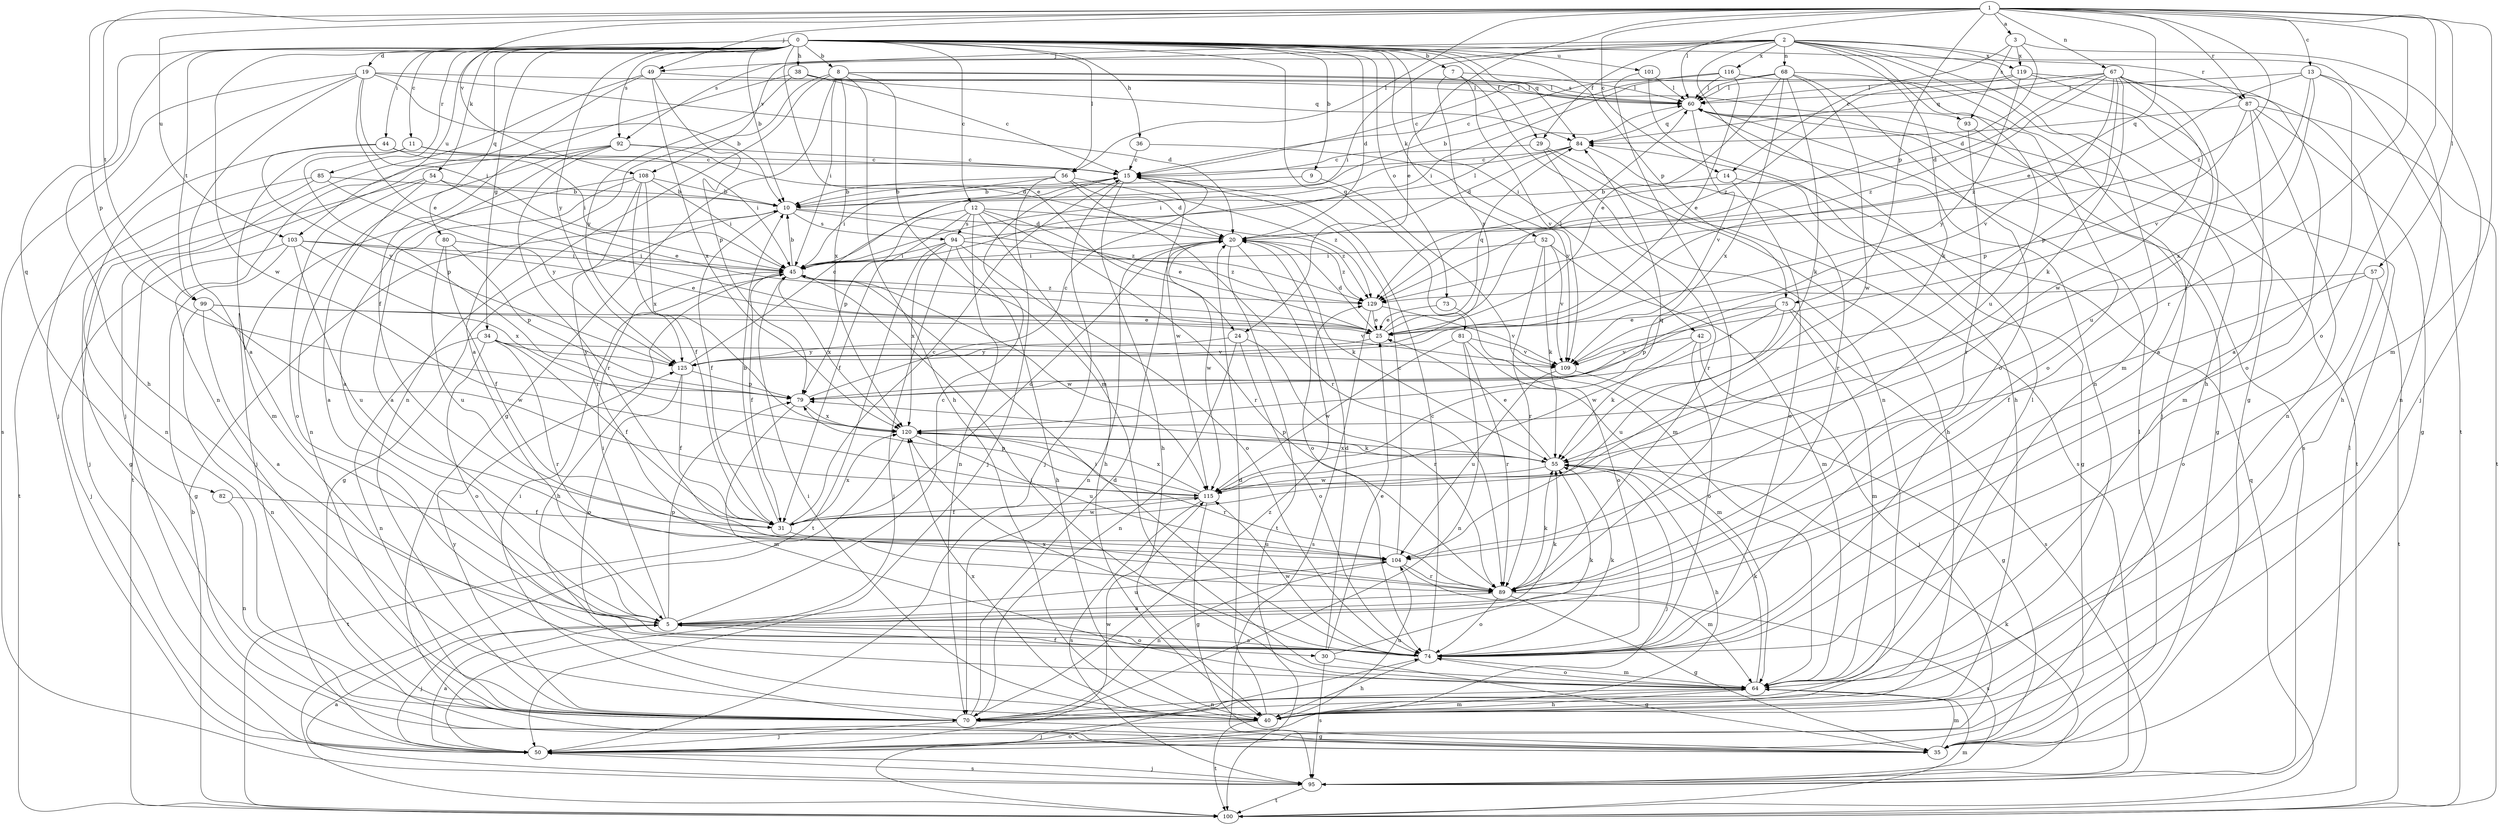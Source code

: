 strict digraph  {
0;
1;
2;
3;
5;
7;
8;
9;
10;
11;
12;
13;
14;
15;
19;
20;
24;
25;
29;
30;
31;
34;
35;
36;
38;
40;
42;
44;
45;
49;
50;
52;
54;
55;
56;
57;
60;
64;
67;
68;
70;
73;
74;
75;
79;
80;
81;
82;
84;
85;
87;
89;
92;
93;
94;
95;
99;
100;
101;
103;
104;
108;
109;
115;
116;
119;
120;
125;
129;
0 -> 7  [label=b];
0 -> 8  [label=b];
0 -> 9  [label=b];
0 -> 10  [label=b];
0 -> 11  [label=c];
0 -> 12  [label=c];
0 -> 19  [label=d];
0 -> 20  [label=d];
0 -> 24  [label=e];
0 -> 29  [label=f];
0 -> 34  [label=g];
0 -> 36  [label=h];
0 -> 38  [label=h];
0 -> 40  [label=h];
0 -> 42  [label=i];
0 -> 44  [label=i];
0 -> 52  [label=k];
0 -> 54  [label=k];
0 -> 56  [label=l];
0 -> 73  [label=o];
0 -> 75  [label=p];
0 -> 80  [label=q];
0 -> 81  [label=q];
0 -> 82  [label=q];
0 -> 84  [label=q];
0 -> 85  [label=r];
0 -> 87  [label=r];
0 -> 92  [label=s];
0 -> 99  [label=t];
0 -> 101  [label=u];
0 -> 103  [label=u];
0 -> 115  [label=w];
0 -> 125  [label=y];
1 -> 3  [label=a];
1 -> 13  [label=c];
1 -> 14  [label=c];
1 -> 24  [label=e];
1 -> 25  [label=e];
1 -> 49  [label=j];
1 -> 56  [label=l];
1 -> 57  [label=l];
1 -> 60  [label=l];
1 -> 64  [label=m];
1 -> 67  [label=n];
1 -> 74  [label=o];
1 -> 75  [label=p];
1 -> 79  [label=p];
1 -> 87  [label=r];
1 -> 89  [label=r];
1 -> 99  [label=t];
1 -> 103  [label=u];
1 -> 108  [label=v];
1 -> 129  [label=z];
2 -> 29  [label=f];
2 -> 35  [label=g];
2 -> 40  [label=h];
2 -> 45  [label=i];
2 -> 49  [label=j];
2 -> 55  [label=k];
2 -> 64  [label=m];
2 -> 68  [label=n];
2 -> 70  [label=n];
2 -> 92  [label=s];
2 -> 100  [label=t];
2 -> 104  [label=u];
2 -> 108  [label=v];
2 -> 116  [label=x];
2 -> 119  [label=x];
3 -> 14  [label=c];
3 -> 20  [label=d];
3 -> 50  [label=j];
3 -> 93  [label=s];
3 -> 119  [label=x];
5 -> 15  [label=c];
5 -> 30  [label=f];
5 -> 45  [label=i];
5 -> 50  [label=j];
5 -> 55  [label=k];
5 -> 74  [label=o];
5 -> 79  [label=p];
5 -> 104  [label=u];
7 -> 60  [label=l];
7 -> 70  [label=n];
7 -> 109  [label=v];
7 -> 125  [label=y];
8 -> 5  [label=a];
8 -> 35  [label=g];
8 -> 40  [label=h];
8 -> 45  [label=i];
8 -> 60  [label=l];
8 -> 64  [label=m];
8 -> 70  [label=n];
8 -> 93  [label=s];
8 -> 120  [label=x];
9 -> 10  [label=b];
9 -> 64  [label=m];
10 -> 20  [label=d];
10 -> 31  [label=f];
10 -> 35  [label=g];
10 -> 94  [label=s];
10 -> 129  [label=z];
11 -> 15  [label=c];
11 -> 45  [label=i];
11 -> 64  [label=m];
11 -> 79  [label=p];
12 -> 25  [label=e];
12 -> 31  [label=f];
12 -> 40  [label=h];
12 -> 70  [label=n];
12 -> 79  [label=p];
12 -> 89  [label=r];
12 -> 94  [label=s];
12 -> 129  [label=z];
13 -> 5  [label=a];
13 -> 60  [label=l];
13 -> 70  [label=n];
13 -> 109  [label=v];
13 -> 120  [label=x];
13 -> 129  [label=z];
14 -> 10  [label=b];
14 -> 35  [label=g];
14 -> 74  [label=o];
15 -> 10  [label=b];
15 -> 40  [label=h];
15 -> 50  [label=j];
15 -> 115  [label=w];
19 -> 5  [label=a];
19 -> 10  [label=b];
19 -> 20  [label=d];
19 -> 25  [label=e];
19 -> 45  [label=i];
19 -> 50  [label=j];
19 -> 60  [label=l];
19 -> 95  [label=s];
20 -> 45  [label=i];
20 -> 55  [label=k];
20 -> 70  [label=n];
20 -> 74  [label=o];
20 -> 100  [label=t];
20 -> 115  [label=w];
20 -> 129  [label=z];
24 -> 70  [label=n];
24 -> 74  [label=o];
24 -> 89  [label=r];
24 -> 125  [label=y];
25 -> 20  [label=d];
25 -> 60  [label=l];
25 -> 84  [label=q];
25 -> 125  [label=y];
29 -> 15  [label=c];
29 -> 40  [label=h];
29 -> 89  [label=r];
29 -> 95  [label=s];
30 -> 20  [label=d];
30 -> 25  [label=e];
30 -> 35  [label=g];
30 -> 55  [label=k];
30 -> 95  [label=s];
31 -> 10  [label=b];
31 -> 15  [label=c];
31 -> 20  [label=d];
31 -> 104  [label=u];
31 -> 115  [label=w];
31 -> 120  [label=x];
34 -> 31  [label=f];
34 -> 70  [label=n];
34 -> 74  [label=o];
34 -> 89  [label=r];
34 -> 109  [label=v];
34 -> 125  [label=y];
35 -> 60  [label=l];
35 -> 64  [label=m];
36 -> 15  [label=c];
36 -> 109  [label=v];
38 -> 15  [label=c];
38 -> 31  [label=f];
38 -> 60  [label=l];
38 -> 84  [label=q];
38 -> 125  [label=y];
40 -> 20  [label=d];
40 -> 45  [label=i];
40 -> 50  [label=j];
40 -> 64  [label=m];
40 -> 100  [label=t];
40 -> 104  [label=u];
40 -> 120  [label=x];
42 -> 50  [label=j];
42 -> 55  [label=k];
42 -> 74  [label=o];
42 -> 109  [label=v];
44 -> 15  [label=c];
44 -> 45  [label=i];
44 -> 70  [label=n];
44 -> 125  [label=y];
45 -> 10  [label=b];
45 -> 31  [label=f];
45 -> 40  [label=h];
45 -> 115  [label=w];
45 -> 120  [label=x];
45 -> 129  [label=z];
49 -> 50  [label=j];
49 -> 60  [label=l];
49 -> 70  [label=n];
49 -> 79  [label=p];
49 -> 120  [label=x];
50 -> 5  [label=a];
50 -> 95  [label=s];
50 -> 115  [label=w];
52 -> 45  [label=i];
52 -> 55  [label=k];
52 -> 64  [label=m];
52 -> 89  [label=r];
52 -> 109  [label=v];
54 -> 5  [label=a];
54 -> 10  [label=b];
54 -> 25  [label=e];
54 -> 50  [label=j];
54 -> 74  [label=o];
55 -> 25  [label=e];
55 -> 40  [label=h];
55 -> 50  [label=j];
55 -> 79  [label=p];
55 -> 115  [label=w];
55 -> 120  [label=x];
56 -> 10  [label=b];
56 -> 20  [label=d];
56 -> 45  [label=i];
56 -> 50  [label=j];
56 -> 89  [label=r];
56 -> 129  [label=z];
57 -> 31  [label=f];
57 -> 74  [label=o];
57 -> 100  [label=t];
57 -> 129  [label=z];
60 -> 84  [label=q];
60 -> 95  [label=s];
60 -> 100  [label=t];
60 -> 109  [label=v];
64 -> 40  [label=h];
64 -> 45  [label=i];
64 -> 55  [label=k];
64 -> 60  [label=l];
64 -> 70  [label=n];
64 -> 74  [label=o];
67 -> 5  [label=a];
67 -> 20  [label=d];
67 -> 55  [label=k];
67 -> 60  [label=l];
67 -> 74  [label=o];
67 -> 79  [label=p];
67 -> 84  [label=q];
67 -> 109  [label=v];
67 -> 115  [label=w];
67 -> 129  [label=z];
68 -> 15  [label=c];
68 -> 25  [label=e];
68 -> 45  [label=i];
68 -> 50  [label=j];
68 -> 55  [label=k];
68 -> 60  [label=l];
68 -> 74  [label=o];
68 -> 115  [label=w];
68 -> 120  [label=x];
70 -> 20  [label=d];
70 -> 35  [label=g];
70 -> 45  [label=i];
70 -> 50  [label=j];
70 -> 125  [label=y];
70 -> 129  [label=z];
73 -> 25  [label=e];
73 -> 74  [label=o];
74 -> 5  [label=a];
74 -> 15  [label=c];
74 -> 40  [label=h];
74 -> 45  [label=i];
74 -> 55  [label=k];
74 -> 64  [label=m];
74 -> 115  [label=w];
74 -> 120  [label=x];
75 -> 25  [label=e];
75 -> 64  [label=m];
75 -> 79  [label=p];
75 -> 95  [label=s];
75 -> 104  [label=u];
75 -> 115  [label=w];
79 -> 15  [label=c];
79 -> 64  [label=m];
79 -> 120  [label=x];
80 -> 31  [label=f];
80 -> 45  [label=i];
80 -> 79  [label=p];
80 -> 104  [label=u];
81 -> 64  [label=m];
81 -> 70  [label=n];
81 -> 89  [label=r];
81 -> 109  [label=v];
81 -> 115  [label=w];
82 -> 31  [label=f];
82 -> 70  [label=n];
84 -> 15  [label=c];
84 -> 20  [label=d];
84 -> 45  [label=i];
84 -> 89  [label=r];
85 -> 10  [label=b];
85 -> 35  [label=g];
85 -> 100  [label=t];
85 -> 125  [label=y];
87 -> 35  [label=g];
87 -> 64  [label=m];
87 -> 70  [label=n];
87 -> 79  [label=p];
87 -> 84  [label=q];
87 -> 100  [label=t];
89 -> 5  [label=a];
89 -> 35  [label=g];
89 -> 55  [label=k];
89 -> 74  [label=o];
89 -> 95  [label=s];
92 -> 5  [label=a];
92 -> 15  [label=c];
92 -> 20  [label=d];
92 -> 70  [label=n];
92 -> 89  [label=r];
92 -> 100  [label=t];
93 -> 35  [label=g];
93 -> 89  [label=r];
94 -> 40  [label=h];
94 -> 45  [label=i];
94 -> 50  [label=j];
94 -> 60  [label=l];
94 -> 74  [label=o];
94 -> 100  [label=t];
94 -> 120  [label=x];
94 -> 129  [label=z];
95 -> 5  [label=a];
95 -> 50  [label=j];
95 -> 55  [label=k];
95 -> 60  [label=l];
95 -> 100  [label=t];
99 -> 5  [label=a];
99 -> 25  [label=e];
99 -> 70  [label=n];
99 -> 109  [label=v];
99 -> 115  [label=w];
100 -> 10  [label=b];
100 -> 64  [label=m];
100 -> 74  [label=o];
100 -> 84  [label=q];
101 -> 40  [label=h];
101 -> 60  [label=l];
101 -> 89  [label=r];
103 -> 25  [label=e];
103 -> 35  [label=g];
103 -> 45  [label=i];
103 -> 50  [label=j];
103 -> 104  [label=u];
103 -> 120  [label=x];
104 -> 15  [label=c];
104 -> 64  [label=m];
104 -> 70  [label=n];
104 -> 89  [label=r];
108 -> 5  [label=a];
108 -> 10  [label=b];
108 -> 31  [label=f];
108 -> 45  [label=i];
108 -> 50  [label=j];
108 -> 89  [label=r];
108 -> 120  [label=x];
109 -> 35  [label=g];
109 -> 104  [label=u];
115 -> 31  [label=f];
115 -> 35  [label=g];
115 -> 79  [label=p];
115 -> 84  [label=q];
115 -> 95  [label=s];
115 -> 120  [label=x];
116 -> 10  [label=b];
116 -> 15  [label=c];
116 -> 25  [label=e];
116 -> 60  [label=l];
116 -> 74  [label=o];
119 -> 40  [label=h];
119 -> 60  [label=l];
119 -> 104  [label=u];
119 -> 125  [label=y];
119 -> 129  [label=z];
120 -> 55  [label=k];
120 -> 89  [label=r];
120 -> 100  [label=t];
120 -> 104  [label=u];
125 -> 15  [label=c];
125 -> 31  [label=f];
125 -> 74  [label=o];
125 -> 79  [label=p];
129 -> 25  [label=e];
129 -> 95  [label=s];
129 -> 109  [label=v];
}
